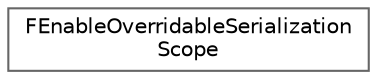 digraph "Graphical Class Hierarchy"
{
 // INTERACTIVE_SVG=YES
 // LATEX_PDF_SIZE
  bgcolor="transparent";
  edge [fontname=Helvetica,fontsize=10,labelfontname=Helvetica,labelfontsize=10];
  node [fontname=Helvetica,fontsize=10,shape=box,height=0.2,width=0.4];
  rankdir="LR";
  Node0 [id="Node000000",label="FEnableOverridableSerialization\lScope",height=0.2,width=0.4,color="grey40", fillcolor="white", style="filled",URL="$d0/d7f/structFEnableOverridableSerializationScope.html",tooltip=" "];
}

